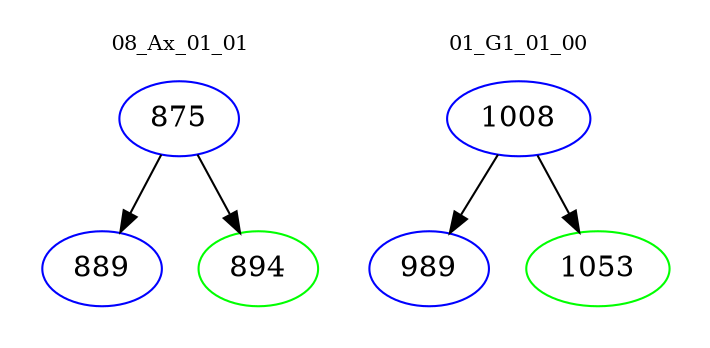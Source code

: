 digraph{
subgraph cluster_0 {
color = white
label = "08_Ax_01_01";
fontsize=10;
T0_875 [label="875", color="blue"]
T0_875 -> T0_889 [color="black"]
T0_889 [label="889", color="blue"]
T0_875 -> T0_894 [color="black"]
T0_894 [label="894", color="green"]
}
subgraph cluster_1 {
color = white
label = "01_G1_01_00";
fontsize=10;
T1_1008 [label="1008", color="blue"]
T1_1008 -> T1_989 [color="black"]
T1_989 [label="989", color="blue"]
T1_1008 -> T1_1053 [color="black"]
T1_1053 [label="1053", color="green"]
}
}
